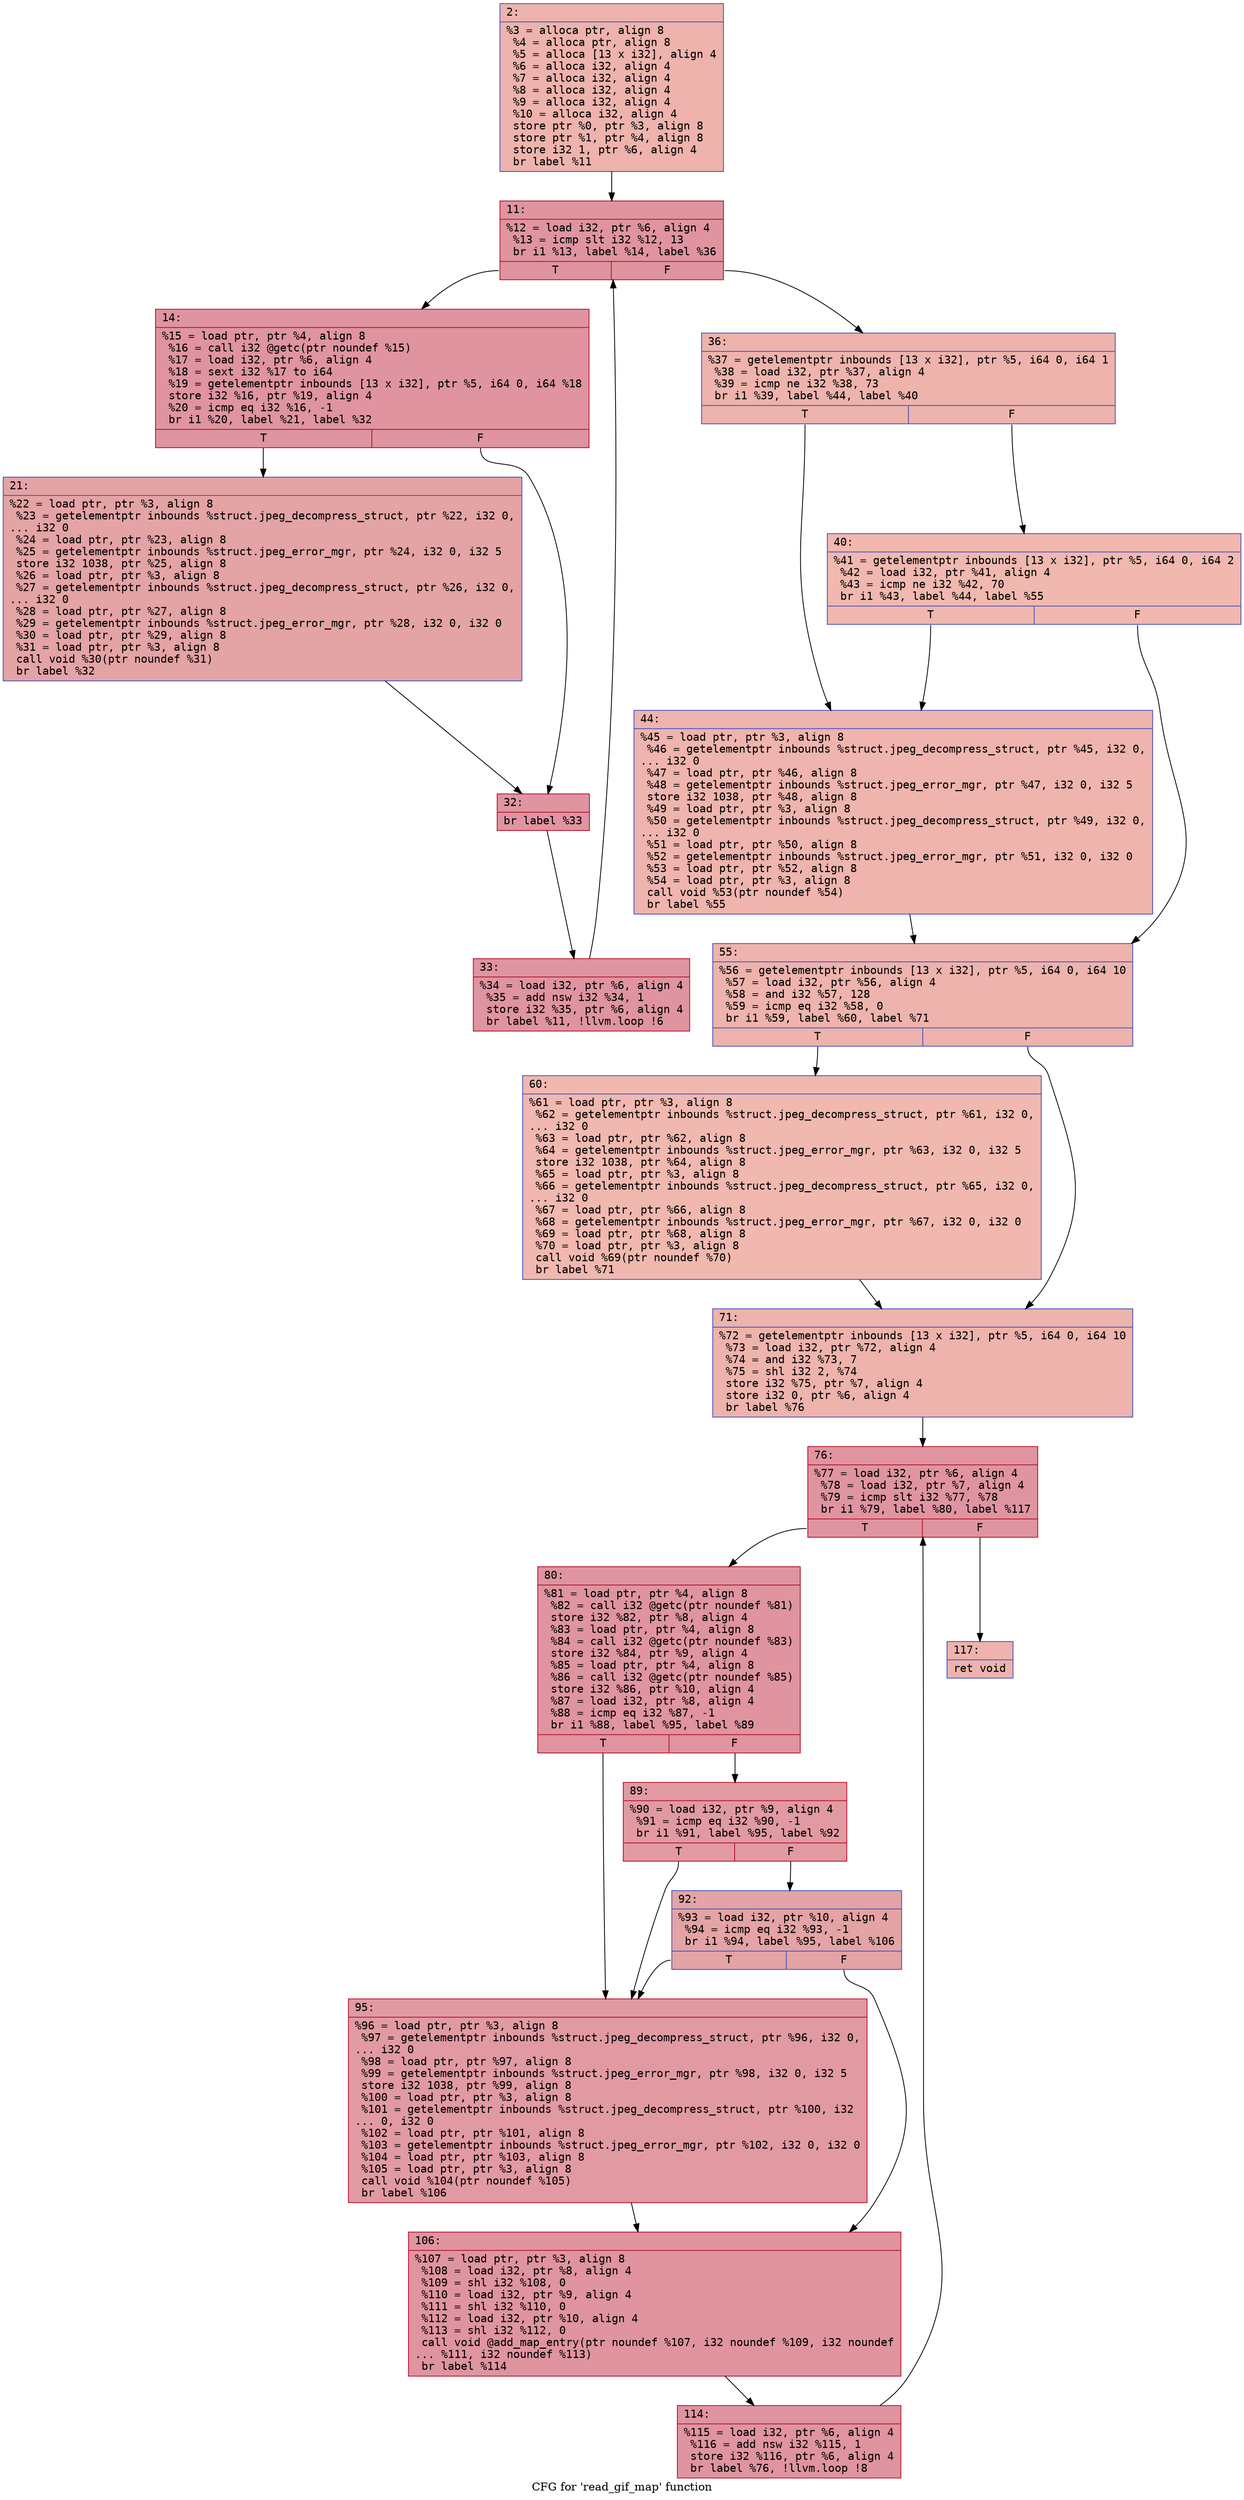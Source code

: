 digraph "CFG for 'read_gif_map' function" {
	label="CFG for 'read_gif_map' function";

	Node0x6000020a61c0 [shape=record,color="#3d50c3ff", style=filled, fillcolor="#d6524470" fontname="Courier",label="{2:\l|  %3 = alloca ptr, align 8\l  %4 = alloca ptr, align 8\l  %5 = alloca [13 x i32], align 4\l  %6 = alloca i32, align 4\l  %7 = alloca i32, align 4\l  %8 = alloca i32, align 4\l  %9 = alloca i32, align 4\l  %10 = alloca i32, align 4\l  store ptr %0, ptr %3, align 8\l  store ptr %1, ptr %4, align 8\l  store i32 1, ptr %6, align 4\l  br label %11\l}"];
	Node0x6000020a61c0 -> Node0x6000020a6210[tooltip="2 -> 11\nProbability 100.00%" ];
	Node0x6000020a6210 [shape=record,color="#b70d28ff", style=filled, fillcolor="#b70d2870" fontname="Courier",label="{11:\l|  %12 = load i32, ptr %6, align 4\l  %13 = icmp slt i32 %12, 13\l  br i1 %13, label %14, label %36\l|{<s0>T|<s1>F}}"];
	Node0x6000020a6210:s0 -> Node0x6000020a6260[tooltip="11 -> 14\nProbability 96.88%" ];
	Node0x6000020a6210:s1 -> Node0x6000020a63a0[tooltip="11 -> 36\nProbability 3.12%" ];
	Node0x6000020a6260 [shape=record,color="#b70d28ff", style=filled, fillcolor="#b70d2870" fontname="Courier",label="{14:\l|  %15 = load ptr, ptr %4, align 8\l  %16 = call i32 @getc(ptr noundef %15)\l  %17 = load i32, ptr %6, align 4\l  %18 = sext i32 %17 to i64\l  %19 = getelementptr inbounds [13 x i32], ptr %5, i64 0, i64 %18\l  store i32 %16, ptr %19, align 4\l  %20 = icmp eq i32 %16, -1\l  br i1 %20, label %21, label %32\l|{<s0>T|<s1>F}}"];
	Node0x6000020a6260:s0 -> Node0x6000020a62b0[tooltip="14 -> 21\nProbability 37.50%" ];
	Node0x6000020a6260:s1 -> Node0x6000020a6300[tooltip="14 -> 32\nProbability 62.50%" ];
	Node0x6000020a62b0 [shape=record,color="#3d50c3ff", style=filled, fillcolor="#c32e3170" fontname="Courier",label="{21:\l|  %22 = load ptr, ptr %3, align 8\l  %23 = getelementptr inbounds %struct.jpeg_decompress_struct, ptr %22, i32 0,\l... i32 0\l  %24 = load ptr, ptr %23, align 8\l  %25 = getelementptr inbounds %struct.jpeg_error_mgr, ptr %24, i32 0, i32 5\l  store i32 1038, ptr %25, align 8\l  %26 = load ptr, ptr %3, align 8\l  %27 = getelementptr inbounds %struct.jpeg_decompress_struct, ptr %26, i32 0,\l... i32 0\l  %28 = load ptr, ptr %27, align 8\l  %29 = getelementptr inbounds %struct.jpeg_error_mgr, ptr %28, i32 0, i32 0\l  %30 = load ptr, ptr %29, align 8\l  %31 = load ptr, ptr %3, align 8\l  call void %30(ptr noundef %31)\l  br label %32\l}"];
	Node0x6000020a62b0 -> Node0x6000020a6300[tooltip="21 -> 32\nProbability 100.00%" ];
	Node0x6000020a6300 [shape=record,color="#b70d28ff", style=filled, fillcolor="#b70d2870" fontname="Courier",label="{32:\l|  br label %33\l}"];
	Node0x6000020a6300 -> Node0x6000020a6350[tooltip="32 -> 33\nProbability 100.00%" ];
	Node0x6000020a6350 [shape=record,color="#b70d28ff", style=filled, fillcolor="#b70d2870" fontname="Courier",label="{33:\l|  %34 = load i32, ptr %6, align 4\l  %35 = add nsw i32 %34, 1\l  store i32 %35, ptr %6, align 4\l  br label %11, !llvm.loop !6\l}"];
	Node0x6000020a6350 -> Node0x6000020a6210[tooltip="33 -> 11\nProbability 100.00%" ];
	Node0x6000020a63a0 [shape=record,color="#3d50c3ff", style=filled, fillcolor="#d6524470" fontname="Courier",label="{36:\l|  %37 = getelementptr inbounds [13 x i32], ptr %5, i64 0, i64 1\l  %38 = load i32, ptr %37, align 4\l  %39 = icmp ne i32 %38, 73\l  br i1 %39, label %44, label %40\l|{<s0>T|<s1>F}}"];
	Node0x6000020a63a0:s0 -> Node0x6000020a6440[tooltip="36 -> 44\nProbability 50.00%" ];
	Node0x6000020a63a0:s1 -> Node0x6000020a63f0[tooltip="36 -> 40\nProbability 50.00%" ];
	Node0x6000020a63f0 [shape=record,color="#3d50c3ff", style=filled, fillcolor="#dc5d4a70" fontname="Courier",label="{40:\l|  %41 = getelementptr inbounds [13 x i32], ptr %5, i64 0, i64 2\l  %42 = load i32, ptr %41, align 4\l  %43 = icmp ne i32 %42, 70\l  br i1 %43, label %44, label %55\l|{<s0>T|<s1>F}}"];
	Node0x6000020a63f0:s0 -> Node0x6000020a6440[tooltip="40 -> 44\nProbability 50.00%" ];
	Node0x6000020a63f0:s1 -> Node0x6000020a6490[tooltip="40 -> 55\nProbability 50.00%" ];
	Node0x6000020a6440 [shape=record,color="#3d50c3ff", style=filled, fillcolor="#d8564670" fontname="Courier",label="{44:\l|  %45 = load ptr, ptr %3, align 8\l  %46 = getelementptr inbounds %struct.jpeg_decompress_struct, ptr %45, i32 0,\l... i32 0\l  %47 = load ptr, ptr %46, align 8\l  %48 = getelementptr inbounds %struct.jpeg_error_mgr, ptr %47, i32 0, i32 5\l  store i32 1038, ptr %48, align 8\l  %49 = load ptr, ptr %3, align 8\l  %50 = getelementptr inbounds %struct.jpeg_decompress_struct, ptr %49, i32 0,\l... i32 0\l  %51 = load ptr, ptr %50, align 8\l  %52 = getelementptr inbounds %struct.jpeg_error_mgr, ptr %51, i32 0, i32 0\l  %53 = load ptr, ptr %52, align 8\l  %54 = load ptr, ptr %3, align 8\l  call void %53(ptr noundef %54)\l  br label %55\l}"];
	Node0x6000020a6440 -> Node0x6000020a6490[tooltip="44 -> 55\nProbability 100.00%" ];
	Node0x6000020a6490 [shape=record,color="#3d50c3ff", style=filled, fillcolor="#d6524470" fontname="Courier",label="{55:\l|  %56 = getelementptr inbounds [13 x i32], ptr %5, i64 0, i64 10\l  %57 = load i32, ptr %56, align 4\l  %58 = and i32 %57, 128\l  %59 = icmp eq i32 %58, 0\l  br i1 %59, label %60, label %71\l|{<s0>T|<s1>F}}"];
	Node0x6000020a6490:s0 -> Node0x6000020a64e0[tooltip="55 -> 60\nProbability 50.00%" ];
	Node0x6000020a6490:s1 -> Node0x6000020a6530[tooltip="55 -> 71\nProbability 50.00%" ];
	Node0x6000020a64e0 [shape=record,color="#3d50c3ff", style=filled, fillcolor="#dc5d4a70" fontname="Courier",label="{60:\l|  %61 = load ptr, ptr %3, align 8\l  %62 = getelementptr inbounds %struct.jpeg_decompress_struct, ptr %61, i32 0,\l... i32 0\l  %63 = load ptr, ptr %62, align 8\l  %64 = getelementptr inbounds %struct.jpeg_error_mgr, ptr %63, i32 0, i32 5\l  store i32 1038, ptr %64, align 8\l  %65 = load ptr, ptr %3, align 8\l  %66 = getelementptr inbounds %struct.jpeg_decompress_struct, ptr %65, i32 0,\l... i32 0\l  %67 = load ptr, ptr %66, align 8\l  %68 = getelementptr inbounds %struct.jpeg_error_mgr, ptr %67, i32 0, i32 0\l  %69 = load ptr, ptr %68, align 8\l  %70 = load ptr, ptr %3, align 8\l  call void %69(ptr noundef %70)\l  br label %71\l}"];
	Node0x6000020a64e0 -> Node0x6000020a6530[tooltip="60 -> 71\nProbability 100.00%" ];
	Node0x6000020a6530 [shape=record,color="#3d50c3ff", style=filled, fillcolor="#d6524470" fontname="Courier",label="{71:\l|  %72 = getelementptr inbounds [13 x i32], ptr %5, i64 0, i64 10\l  %73 = load i32, ptr %72, align 4\l  %74 = and i32 %73, 7\l  %75 = shl i32 2, %74\l  store i32 %75, ptr %7, align 4\l  store i32 0, ptr %6, align 4\l  br label %76\l}"];
	Node0x6000020a6530 -> Node0x6000020a6580[tooltip="71 -> 76\nProbability 100.00%" ];
	Node0x6000020a6580 [shape=record,color="#b70d28ff", style=filled, fillcolor="#b70d2870" fontname="Courier",label="{76:\l|  %77 = load i32, ptr %6, align 4\l  %78 = load i32, ptr %7, align 4\l  %79 = icmp slt i32 %77, %78\l  br i1 %79, label %80, label %117\l|{<s0>T|<s1>F}}"];
	Node0x6000020a6580:s0 -> Node0x6000020a65d0[tooltip="76 -> 80\nProbability 96.88%" ];
	Node0x6000020a6580:s1 -> Node0x6000020a67b0[tooltip="76 -> 117\nProbability 3.12%" ];
	Node0x6000020a65d0 [shape=record,color="#b70d28ff", style=filled, fillcolor="#b70d2870" fontname="Courier",label="{80:\l|  %81 = load ptr, ptr %4, align 8\l  %82 = call i32 @getc(ptr noundef %81)\l  store i32 %82, ptr %8, align 4\l  %83 = load ptr, ptr %4, align 8\l  %84 = call i32 @getc(ptr noundef %83)\l  store i32 %84, ptr %9, align 4\l  %85 = load ptr, ptr %4, align 8\l  %86 = call i32 @getc(ptr noundef %85)\l  store i32 %86, ptr %10, align 4\l  %87 = load i32, ptr %8, align 4\l  %88 = icmp eq i32 %87, -1\l  br i1 %88, label %95, label %89\l|{<s0>T|<s1>F}}"];
	Node0x6000020a65d0:s0 -> Node0x6000020a66c0[tooltip="80 -> 95\nProbability 37.50%" ];
	Node0x6000020a65d0:s1 -> Node0x6000020a6620[tooltip="80 -> 89\nProbability 62.50%" ];
	Node0x6000020a6620 [shape=record,color="#b70d28ff", style=filled, fillcolor="#bb1b2c70" fontname="Courier",label="{89:\l|  %90 = load i32, ptr %9, align 4\l  %91 = icmp eq i32 %90, -1\l  br i1 %91, label %95, label %92\l|{<s0>T|<s1>F}}"];
	Node0x6000020a6620:s0 -> Node0x6000020a66c0[tooltip="89 -> 95\nProbability 37.50%" ];
	Node0x6000020a6620:s1 -> Node0x6000020a6670[tooltip="89 -> 92\nProbability 62.50%" ];
	Node0x6000020a6670 [shape=record,color="#3d50c3ff", style=filled, fillcolor="#c32e3170" fontname="Courier",label="{92:\l|  %93 = load i32, ptr %10, align 4\l  %94 = icmp eq i32 %93, -1\l  br i1 %94, label %95, label %106\l|{<s0>T|<s1>F}}"];
	Node0x6000020a6670:s0 -> Node0x6000020a66c0[tooltip="92 -> 95\nProbability 37.50%" ];
	Node0x6000020a6670:s1 -> Node0x6000020a6710[tooltip="92 -> 106\nProbability 62.50%" ];
	Node0x6000020a66c0 [shape=record,color="#b70d28ff", style=filled, fillcolor="#bb1b2c70" fontname="Courier",label="{95:\l|  %96 = load ptr, ptr %3, align 8\l  %97 = getelementptr inbounds %struct.jpeg_decompress_struct, ptr %96, i32 0,\l... i32 0\l  %98 = load ptr, ptr %97, align 8\l  %99 = getelementptr inbounds %struct.jpeg_error_mgr, ptr %98, i32 0, i32 5\l  store i32 1038, ptr %99, align 8\l  %100 = load ptr, ptr %3, align 8\l  %101 = getelementptr inbounds %struct.jpeg_decompress_struct, ptr %100, i32\l... 0, i32 0\l  %102 = load ptr, ptr %101, align 8\l  %103 = getelementptr inbounds %struct.jpeg_error_mgr, ptr %102, i32 0, i32 0\l  %104 = load ptr, ptr %103, align 8\l  %105 = load ptr, ptr %3, align 8\l  call void %104(ptr noundef %105)\l  br label %106\l}"];
	Node0x6000020a66c0 -> Node0x6000020a6710[tooltip="95 -> 106\nProbability 100.00%" ];
	Node0x6000020a6710 [shape=record,color="#b70d28ff", style=filled, fillcolor="#b70d2870" fontname="Courier",label="{106:\l|  %107 = load ptr, ptr %3, align 8\l  %108 = load i32, ptr %8, align 4\l  %109 = shl i32 %108, 0\l  %110 = load i32, ptr %9, align 4\l  %111 = shl i32 %110, 0\l  %112 = load i32, ptr %10, align 4\l  %113 = shl i32 %112, 0\l  call void @add_map_entry(ptr noundef %107, i32 noundef %109, i32 noundef\l... %111, i32 noundef %113)\l  br label %114\l}"];
	Node0x6000020a6710 -> Node0x6000020a6760[tooltip="106 -> 114\nProbability 100.00%" ];
	Node0x6000020a6760 [shape=record,color="#b70d28ff", style=filled, fillcolor="#b70d2870" fontname="Courier",label="{114:\l|  %115 = load i32, ptr %6, align 4\l  %116 = add nsw i32 %115, 1\l  store i32 %116, ptr %6, align 4\l  br label %76, !llvm.loop !8\l}"];
	Node0x6000020a6760 -> Node0x6000020a6580[tooltip="114 -> 76\nProbability 100.00%" ];
	Node0x6000020a67b0 [shape=record,color="#3d50c3ff", style=filled, fillcolor="#d6524470" fontname="Courier",label="{117:\l|  ret void\l}"];
}
